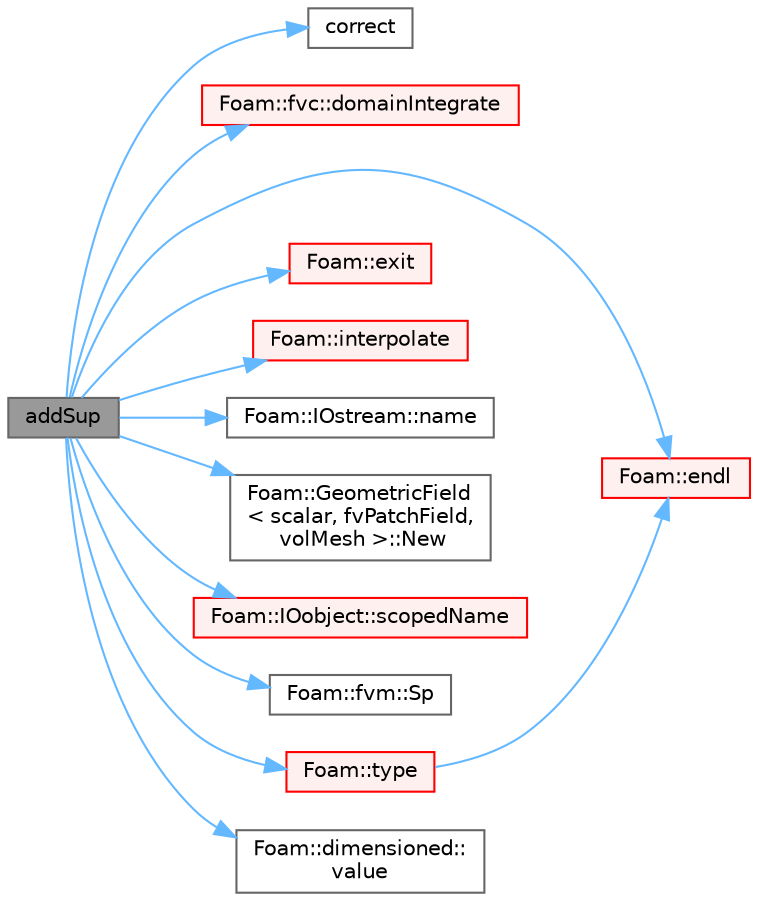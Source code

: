 digraph "addSup"
{
 // LATEX_PDF_SIZE
  bgcolor="transparent";
  edge [fontname=Helvetica,fontsize=10,labelfontname=Helvetica,labelfontsize=10];
  node [fontname=Helvetica,fontsize=10,shape=box,height=0.2,width=0.4];
  rankdir="LR";
  Node1 [id="Node000001",label="addSup",height=0.2,width=0.4,color="gray40", fillcolor="grey60", style="filled", fontcolor="black",tooltip=" "];
  Node1 -> Node2 [id="edge1_Node000001_Node000002",color="steelblue1",style="solid",tooltip=" "];
  Node2 [id="Node000002",label="correct",height=0.2,width=0.4,color="grey40", fillcolor="white", style="filled",URL="$combustion_2chemFoam_2hEqn_8H.html#a8f2ec7df0ad2ec79360a5d964f55de87",tooltip=" "];
  Node1 -> Node3 [id="edge2_Node000001_Node000003",color="steelblue1",style="solid",tooltip=" "];
  Node3 [id="Node000003",label="Foam::fvc::domainIntegrate",height=0.2,width=0.4,color="red", fillcolor="#FFF0F0", style="filled",URL="$namespaceFoam_1_1fvc.html#a97e6958677a3a619ece7528613725d84",tooltip=" "];
  Node1 -> Node6 [id="edge3_Node000001_Node000006",color="steelblue1",style="solid",tooltip=" "];
  Node6 [id="Node000006",label="Foam::endl",height=0.2,width=0.4,color="red", fillcolor="#FFF0F0", style="filled",URL="$namespaceFoam.html#a7d5eca45a323264dc5fe811500ebda47",tooltip=" "];
  Node1 -> Node10 [id="edge4_Node000001_Node000010",color="steelblue1",style="solid",tooltip=" "];
  Node10 [id="Node000010",label="Foam::exit",height=0.2,width=0.4,color="red", fillcolor="#FFF0F0", style="filled",URL="$namespaceFoam.html#ae0529b088aefc9f83b89dce5c31fda64",tooltip=" "];
  Node1 -> Node12 [id="edge5_Node000001_Node000012",color="steelblue1",style="solid",tooltip=" "];
  Node12 [id="Node000012",label="Foam::interpolate",height=0.2,width=0.4,color="red", fillcolor="#FFF0F0", style="filled",URL="$namespaceFoam.html#aba5fff183ec42758b0944abeabec41ea",tooltip=" "];
  Node1 -> Node16 [id="edge6_Node000001_Node000016",color="steelblue1",style="solid",tooltip=" "];
  Node16 [id="Node000016",label="Foam::IOstream::name",height=0.2,width=0.4,color="grey40", fillcolor="white", style="filled",URL="$classFoam_1_1IOstream.html#a703f3db5461881b179f5e58b8308f171",tooltip=" "];
  Node1 -> Node17 [id="edge7_Node000001_Node000017",color="steelblue1",style="solid",tooltip=" "];
  Node17 [id="Node000017",label="Foam::GeometricField\l\< scalar, fvPatchField,\l volMesh \>::New",height=0.2,width=0.4,color="grey40", fillcolor="white", style="filled",URL="$classFoam_1_1GeometricField.html#af313101466df22c2eb2b0cd522509dd3",tooltip=" "];
  Node1 -> Node18 [id="edge8_Node000001_Node000018",color="steelblue1",style="solid",tooltip=" "];
  Node18 [id="Node000018",label="Foam::IOobject::scopedName",height=0.2,width=0.4,color="red", fillcolor="#FFF0F0", style="filled",URL="$classFoam_1_1IOobject.html#a6ad621e3cf4d1ebb73304d88643266f9",tooltip=" "];
  Node1 -> Node21 [id="edge9_Node000001_Node000021",color="steelblue1",style="solid",tooltip=" "];
  Node21 [id="Node000021",label="Foam::fvm::Sp",height=0.2,width=0.4,color="grey40", fillcolor="white", style="filled",URL="$namespaceFoam_1_1fvm.html#af8062d84b43cdfe63a19c1e2e0b6de6a",tooltip=" "];
  Node1 -> Node22 [id="edge10_Node000001_Node000022",color="steelblue1",style="solid",tooltip=" "];
  Node22 [id="Node000022",label="Foam::type",height=0.2,width=0.4,color="red", fillcolor="#FFF0F0", style="filled",URL="$namespaceFoam.html#a69e2e8a647a7073be8ce6437c0aff762",tooltip=" "];
  Node22 -> Node6 [id="edge11_Node000022_Node000006",color="steelblue1",style="solid",tooltip=" "];
  Node1 -> Node24 [id="edge12_Node000001_Node000024",color="steelblue1",style="solid",tooltip=" "];
  Node24 [id="Node000024",label="Foam::dimensioned::\lvalue",height=0.2,width=0.4,color="grey40", fillcolor="white", style="filled",URL="$classFoam_1_1dimensioned.html#af1a3591c50ac2e14b0fdd2347bdb440a",tooltip=" "];
}
